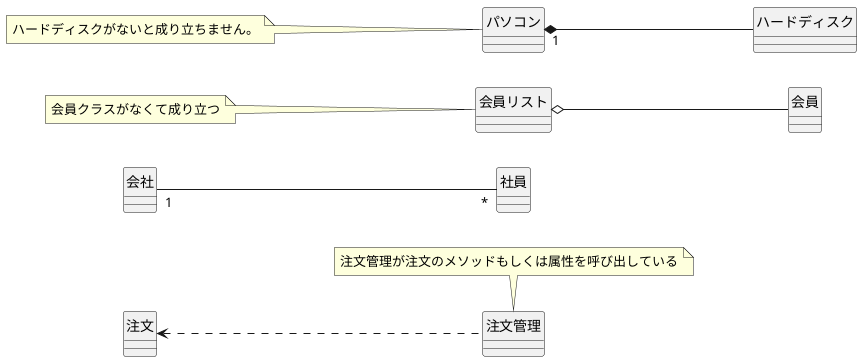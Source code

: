 @startuml 関連
left to right direction
skinparam classAttributeIconSize 0
class 会社{}
class 社員{}
' 会社 --> 社員:雇う >
会社 "1"--"*" 社員
会員リスト o-- 会員
note left of 会員リスト
会員クラスがなくて成り立つ
end note

パソコン"1" *-- ハードディスク
note left of パソコン
ハードディスクがないと成り立ちません。
end note

注文 <.. 注文管理
note top of 注文管理
注文管理が注文のメソッドもしくは属性を呼び出している
end note

hide circle
@enduml